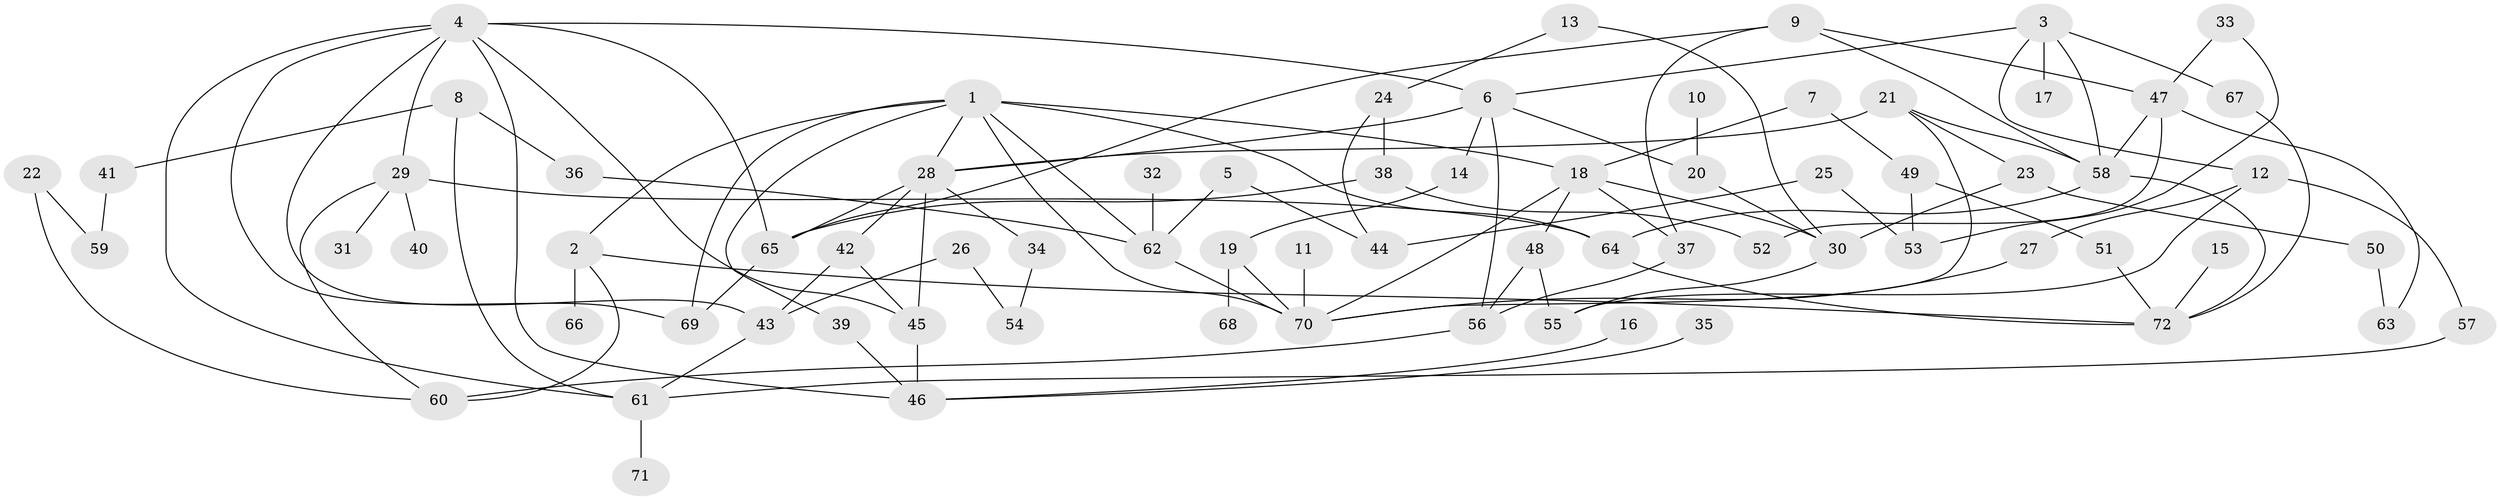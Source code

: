 // original degree distribution, {5: 0.0625, 9: 0.006944444444444444, 4: 0.11805555555555555, 7: 0.020833333333333332, 3: 0.1736111111111111, 6: 0.034722222222222224, 2: 0.2916666666666667, 1: 0.2916666666666667}
// Generated by graph-tools (version 1.1) at 2025/01/03/09/25 03:01:06]
// undirected, 72 vertices, 113 edges
graph export_dot {
graph [start="1"]
  node [color=gray90,style=filled];
  1;
  2;
  3;
  4;
  5;
  6;
  7;
  8;
  9;
  10;
  11;
  12;
  13;
  14;
  15;
  16;
  17;
  18;
  19;
  20;
  21;
  22;
  23;
  24;
  25;
  26;
  27;
  28;
  29;
  30;
  31;
  32;
  33;
  34;
  35;
  36;
  37;
  38;
  39;
  40;
  41;
  42;
  43;
  44;
  45;
  46;
  47;
  48;
  49;
  50;
  51;
  52;
  53;
  54;
  55;
  56;
  57;
  58;
  59;
  60;
  61;
  62;
  63;
  64;
  65;
  66;
  67;
  68;
  69;
  70;
  71;
  72;
  1 -- 2 [weight=1.0];
  1 -- 18 [weight=1.0];
  1 -- 28 [weight=1.0];
  1 -- 39 [weight=1.0];
  1 -- 62 [weight=1.0];
  1 -- 64 [weight=1.0];
  1 -- 69 [weight=1.0];
  1 -- 70 [weight=1.0];
  2 -- 60 [weight=1.0];
  2 -- 66 [weight=1.0];
  2 -- 72 [weight=1.0];
  3 -- 6 [weight=1.0];
  3 -- 12 [weight=1.0];
  3 -- 17 [weight=1.0];
  3 -- 58 [weight=1.0];
  3 -- 67 [weight=1.0];
  4 -- 6 [weight=1.0];
  4 -- 29 [weight=1.0];
  4 -- 43 [weight=1.0];
  4 -- 45 [weight=1.0];
  4 -- 46 [weight=1.0];
  4 -- 61 [weight=1.0];
  4 -- 65 [weight=1.0];
  4 -- 69 [weight=1.0];
  5 -- 44 [weight=1.0];
  5 -- 62 [weight=1.0];
  6 -- 14 [weight=1.0];
  6 -- 20 [weight=1.0];
  6 -- 28 [weight=1.0];
  6 -- 56 [weight=1.0];
  7 -- 18 [weight=1.0];
  7 -- 49 [weight=1.0];
  8 -- 36 [weight=1.0];
  8 -- 41 [weight=1.0];
  8 -- 61 [weight=1.0];
  9 -- 37 [weight=1.0];
  9 -- 47 [weight=1.0];
  9 -- 58 [weight=1.0];
  9 -- 65 [weight=1.0];
  10 -- 20 [weight=1.0];
  11 -- 70 [weight=1.0];
  12 -- 27 [weight=1.0];
  12 -- 55 [weight=1.0];
  12 -- 57 [weight=1.0];
  13 -- 24 [weight=1.0];
  13 -- 30 [weight=1.0];
  14 -- 19 [weight=1.0];
  15 -- 72 [weight=1.0];
  16 -- 46 [weight=1.0];
  18 -- 30 [weight=1.0];
  18 -- 37 [weight=1.0];
  18 -- 48 [weight=1.0];
  18 -- 70 [weight=1.0];
  19 -- 68 [weight=1.0];
  19 -- 70 [weight=1.0];
  20 -- 30 [weight=1.0];
  21 -- 23 [weight=1.0];
  21 -- 28 [weight=1.0];
  21 -- 58 [weight=1.0];
  21 -- 70 [weight=1.0];
  22 -- 59 [weight=1.0];
  22 -- 60 [weight=1.0];
  23 -- 30 [weight=1.0];
  23 -- 50 [weight=1.0];
  24 -- 38 [weight=1.0];
  24 -- 44 [weight=1.0];
  25 -- 44 [weight=1.0];
  25 -- 53 [weight=1.0];
  26 -- 43 [weight=1.0];
  26 -- 54 [weight=1.0];
  27 -- 70 [weight=1.0];
  28 -- 34 [weight=1.0];
  28 -- 42 [weight=1.0];
  28 -- 45 [weight=2.0];
  28 -- 65 [weight=1.0];
  29 -- 31 [weight=1.0];
  29 -- 40 [weight=1.0];
  29 -- 60 [weight=1.0];
  29 -- 64 [weight=1.0];
  30 -- 55 [weight=1.0];
  32 -- 62 [weight=1.0];
  33 -- 47 [weight=1.0];
  33 -- 53 [weight=1.0];
  34 -- 54 [weight=1.0];
  35 -- 46 [weight=1.0];
  36 -- 62 [weight=1.0];
  37 -- 56 [weight=1.0];
  38 -- 52 [weight=1.0];
  38 -- 65 [weight=1.0];
  39 -- 46 [weight=1.0];
  41 -- 59 [weight=1.0];
  42 -- 43 [weight=1.0];
  42 -- 45 [weight=1.0];
  43 -- 61 [weight=1.0];
  45 -- 46 [weight=1.0];
  47 -- 52 [weight=1.0];
  47 -- 58 [weight=1.0];
  47 -- 63 [weight=1.0];
  48 -- 55 [weight=1.0];
  48 -- 56 [weight=1.0];
  49 -- 51 [weight=1.0];
  49 -- 53 [weight=1.0];
  50 -- 63 [weight=1.0];
  51 -- 72 [weight=1.0];
  56 -- 60 [weight=1.0];
  57 -- 61 [weight=1.0];
  58 -- 64 [weight=2.0];
  58 -- 72 [weight=1.0];
  61 -- 71 [weight=1.0];
  62 -- 70 [weight=1.0];
  64 -- 72 [weight=1.0];
  65 -- 69 [weight=1.0];
  67 -- 72 [weight=1.0];
}

